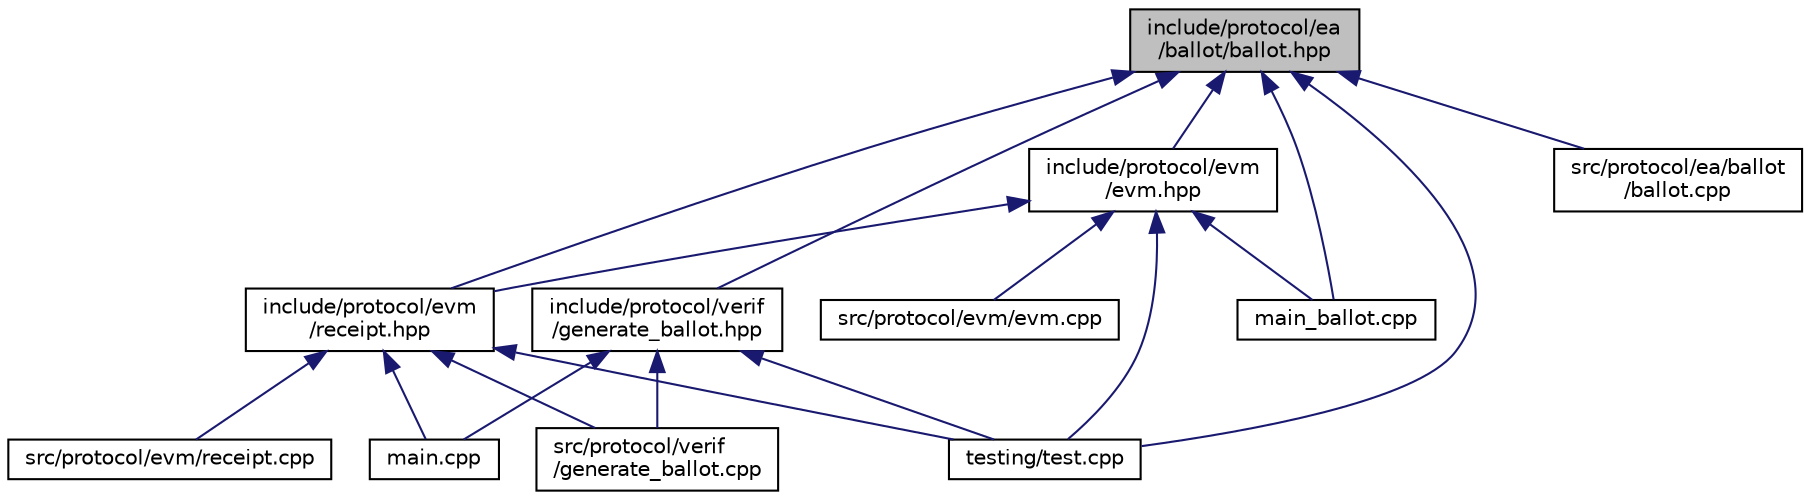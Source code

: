 digraph "include/protocol/ea/ballot/ballot.hpp"
{
 // LATEX_PDF_SIZE
  edge [fontname="Helvetica",fontsize="10",labelfontname="Helvetica",labelfontsize="10"];
  node [fontname="Helvetica",fontsize="10",shape=record];
  Node1 [label="include/protocol/ea\l/ballot/ballot.hpp",height=0.2,width=0.4,color="black", fillcolor="grey75", style="filled", fontcolor="black",tooltip=" "];
  Node1 -> Node2 [dir="back",color="midnightblue",fontsize="10",style="solid",fontname="Helvetica"];
  Node2 [label="include/protocol/evm\l/evm.hpp",height=0.2,width=0.4,color="black", fillcolor="white", style="filled",URL="$evm_8hpp.html",tooltip=" "];
  Node2 -> Node3 [dir="back",color="midnightblue",fontsize="10",style="solid",fontname="Helvetica"];
  Node3 [label="include/protocol/evm\l/receipt.hpp",height=0.2,width=0.4,color="black", fillcolor="white", style="filled",URL="$receipt_8hpp.html",tooltip=" "];
  Node3 -> Node4 [dir="back",color="midnightblue",fontsize="10",style="solid",fontname="Helvetica"];
  Node4 [label="main.cpp",height=0.2,width=0.4,color="black", fillcolor="white", style="filled",URL="$main_8cpp.html",tooltip=" "];
  Node3 -> Node5 [dir="back",color="midnightblue",fontsize="10",style="solid",fontname="Helvetica"];
  Node5 [label="src/protocol/evm/receipt.cpp",height=0.2,width=0.4,color="black", fillcolor="white", style="filled",URL="$receipt_8cpp.html",tooltip=" "];
  Node3 -> Node6 [dir="back",color="midnightblue",fontsize="10",style="solid",fontname="Helvetica"];
  Node6 [label="src/protocol/verif\l/generate_ballot.cpp",height=0.2,width=0.4,color="black", fillcolor="white", style="filled",URL="$generate__ballot_8cpp.html",tooltip=" "];
  Node3 -> Node7 [dir="back",color="midnightblue",fontsize="10",style="solid",fontname="Helvetica"];
  Node7 [label="testing/test.cpp",height=0.2,width=0.4,color="black", fillcolor="white", style="filled",URL="$test_8cpp.html",tooltip=" "];
  Node2 -> Node8 [dir="back",color="midnightblue",fontsize="10",style="solid",fontname="Helvetica"];
  Node8 [label="main_ballot.cpp",height=0.2,width=0.4,color="black", fillcolor="white", style="filled",URL="$main__ballot_8cpp.html",tooltip=" "];
  Node2 -> Node9 [dir="back",color="midnightblue",fontsize="10",style="solid",fontname="Helvetica"];
  Node9 [label="src/protocol/evm/evm.cpp",height=0.2,width=0.4,color="black", fillcolor="white", style="filled",URL="$evm_8cpp.html",tooltip=" "];
  Node2 -> Node7 [dir="back",color="midnightblue",fontsize="10",style="solid",fontname="Helvetica"];
  Node1 -> Node3 [dir="back",color="midnightblue",fontsize="10",style="solid",fontname="Helvetica"];
  Node1 -> Node10 [dir="back",color="midnightblue",fontsize="10",style="solid",fontname="Helvetica"];
  Node10 [label="include/protocol/verif\l/generate_ballot.hpp",height=0.2,width=0.4,color="black", fillcolor="white", style="filled",URL="$generate__ballot_8hpp.html",tooltip=" "];
  Node10 -> Node4 [dir="back",color="midnightblue",fontsize="10",style="solid",fontname="Helvetica"];
  Node10 -> Node6 [dir="back",color="midnightblue",fontsize="10",style="solid",fontname="Helvetica"];
  Node10 -> Node7 [dir="back",color="midnightblue",fontsize="10",style="solid",fontname="Helvetica"];
  Node1 -> Node8 [dir="back",color="midnightblue",fontsize="10",style="solid",fontname="Helvetica"];
  Node1 -> Node11 [dir="back",color="midnightblue",fontsize="10",style="solid",fontname="Helvetica"];
  Node11 [label="src/protocol/ea/ballot\l/ballot.cpp",height=0.2,width=0.4,color="black", fillcolor="white", style="filled",URL="$ballot_8cpp.html",tooltip=" "];
  Node1 -> Node7 [dir="back",color="midnightblue",fontsize="10",style="solid",fontname="Helvetica"];
}
